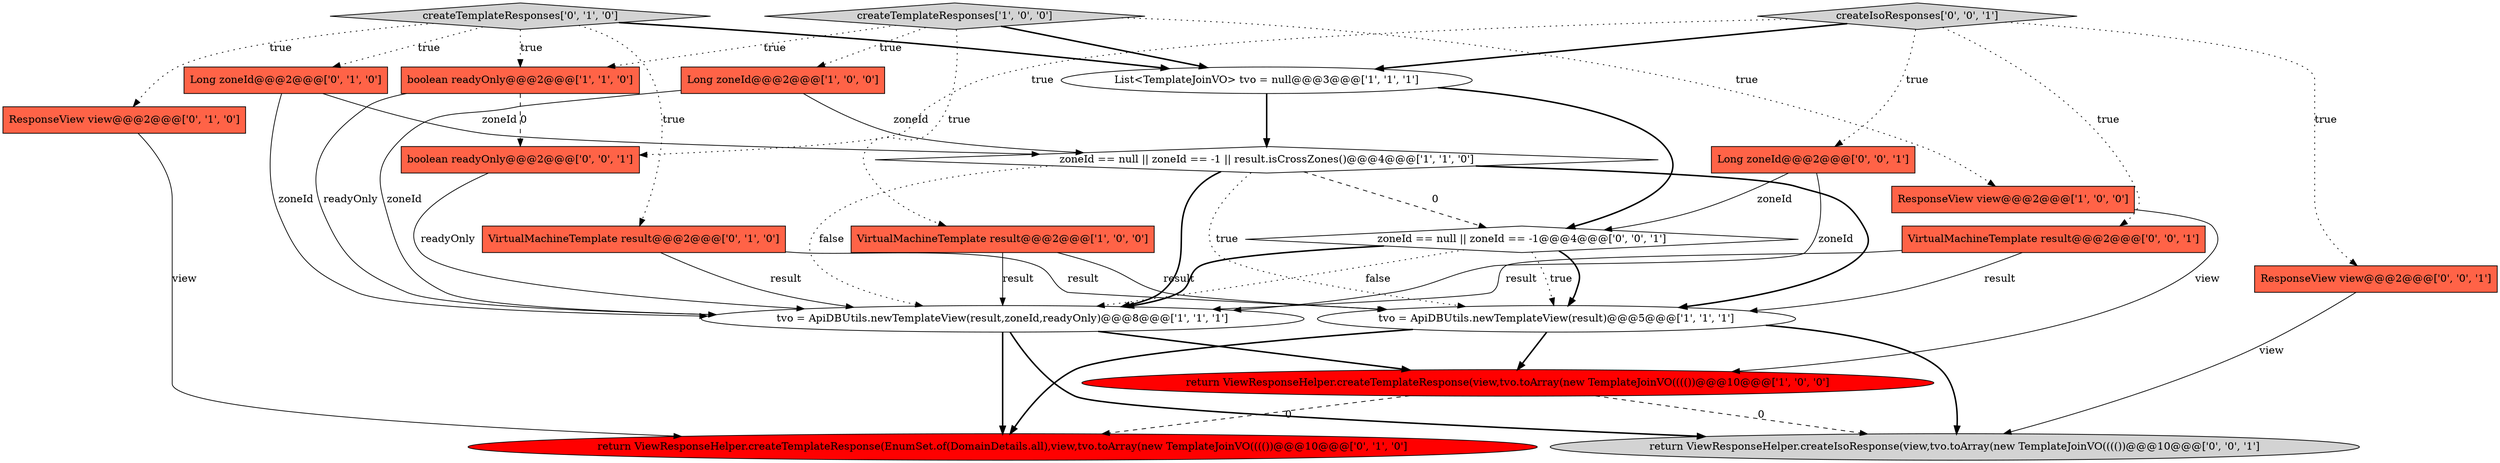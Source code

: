 digraph {
14 [style = filled, label = "createTemplateResponses['0', '1', '0']", fillcolor = lightgray, shape = diamond image = "AAA0AAABBB2BBB"];
13 [style = filled, label = "ResponseView view@@@2@@@['0', '1', '0']", fillcolor = tomato, shape = box image = "AAA0AAABBB2BBB"];
7 [style = filled, label = "tvo = ApiDBUtils.newTemplateView(result,zoneId,readyOnly)@@@8@@@['1', '1', '1']", fillcolor = white, shape = ellipse image = "AAA0AAABBB1BBB"];
6 [style = filled, label = "zoneId == null || zoneId == -1 || result.isCrossZones()@@@4@@@['1', '1', '0']", fillcolor = white, shape = diamond image = "AAA0AAABBB1BBB"];
9 [style = filled, label = "tvo = ApiDBUtils.newTemplateView(result)@@@5@@@['1', '1', '1']", fillcolor = white, shape = ellipse image = "AAA0AAABBB1BBB"];
8 [style = filled, label = "List<TemplateJoinVO> tvo = null@@@3@@@['1', '1', '1']", fillcolor = white, shape = ellipse image = "AAA0AAABBB1BBB"];
21 [style = filled, label = "boolean readyOnly@@@2@@@['0', '0', '1']", fillcolor = tomato, shape = box image = "AAA0AAABBB3BBB"];
12 [style = filled, label = "Long zoneId@@@2@@@['0', '1', '0']", fillcolor = tomato, shape = box image = "AAA0AAABBB2BBB"];
19 [style = filled, label = "Long zoneId@@@2@@@['0', '0', '1']", fillcolor = tomato, shape = box image = "AAA0AAABBB3BBB"];
0 [style = filled, label = "createTemplateResponses['1', '0', '0']", fillcolor = lightgray, shape = diamond image = "AAA0AAABBB1BBB"];
5 [style = filled, label = "return ViewResponseHelper.createTemplateResponse(view,tvo.toArray(new TemplateJoinVO(((())@@@10@@@['1', '0', '0']", fillcolor = red, shape = ellipse image = "AAA1AAABBB1BBB"];
3 [style = filled, label = "ResponseView view@@@2@@@['1', '0', '0']", fillcolor = tomato, shape = box image = "AAA0AAABBB1BBB"];
2 [style = filled, label = "VirtualMachineTemplate result@@@2@@@['1', '0', '0']", fillcolor = tomato, shape = box image = "AAA0AAABBB1BBB"];
10 [style = filled, label = "VirtualMachineTemplate result@@@2@@@['0', '1', '0']", fillcolor = tomato, shape = box image = "AAA0AAABBB2BBB"];
15 [style = filled, label = "VirtualMachineTemplate result@@@2@@@['0', '0', '1']", fillcolor = tomato, shape = box image = "AAA0AAABBB3BBB"];
18 [style = filled, label = "return ViewResponseHelper.createIsoResponse(view,tvo.toArray(new TemplateJoinVO(((())@@@10@@@['0', '0', '1']", fillcolor = lightgray, shape = ellipse image = "AAA0AAABBB3BBB"];
20 [style = filled, label = "ResponseView view@@@2@@@['0', '0', '1']", fillcolor = tomato, shape = box image = "AAA0AAABBB3BBB"];
16 [style = filled, label = "zoneId == null || zoneId == -1@@@4@@@['0', '0', '1']", fillcolor = white, shape = diamond image = "AAA0AAABBB3BBB"];
11 [style = filled, label = "return ViewResponseHelper.createTemplateResponse(EnumSet.of(DomainDetails.all),view,tvo.toArray(new TemplateJoinVO(((())@@@10@@@['0', '1', '0']", fillcolor = red, shape = ellipse image = "AAA1AAABBB2BBB"];
17 [style = filled, label = "createIsoResponses['0', '0', '1']", fillcolor = lightgray, shape = diamond image = "AAA0AAABBB3BBB"];
1 [style = filled, label = "Long zoneId@@@2@@@['1', '0', '0']", fillcolor = tomato, shape = box image = "AAA0AAABBB1BBB"];
4 [style = filled, label = "boolean readyOnly@@@2@@@['1', '1', '0']", fillcolor = tomato, shape = box image = "AAA0AAABBB1BBB"];
17->20 [style = dotted, label="true"];
17->8 [style = bold, label=""];
8->16 [style = bold, label=""];
21->7 [style = solid, label="readyOnly"];
15->7 [style = solid, label="result"];
16->9 [style = dotted, label="true"];
7->11 [style = bold, label=""];
20->18 [style = solid, label="view"];
9->11 [style = bold, label=""];
14->12 [style = dotted, label="true"];
0->4 [style = dotted, label="true"];
16->7 [style = bold, label=""];
12->7 [style = solid, label="zoneId"];
8->6 [style = bold, label=""];
6->7 [style = dotted, label="false"];
5->18 [style = dashed, label="0"];
1->6 [style = solid, label="zoneId"];
10->7 [style = solid, label="result"];
4->21 [style = dashed, label="0"];
19->16 [style = solid, label="zoneId"];
14->10 [style = dotted, label="true"];
2->7 [style = solid, label="result"];
14->13 [style = dotted, label="true"];
15->9 [style = solid, label="result"];
7->5 [style = bold, label=""];
6->16 [style = dashed, label="0"];
17->15 [style = dotted, label="true"];
9->18 [style = bold, label=""];
12->6 [style = solid, label="zoneId"];
3->5 [style = solid, label="view"];
6->9 [style = dotted, label="true"];
5->11 [style = dashed, label="0"];
0->1 [style = dotted, label="true"];
0->8 [style = bold, label=""];
17->19 [style = dotted, label="true"];
9->5 [style = bold, label=""];
7->18 [style = bold, label=""];
2->9 [style = solid, label="result"];
14->8 [style = bold, label=""];
10->9 [style = solid, label="result"];
1->7 [style = solid, label="zoneId"];
0->3 [style = dotted, label="true"];
0->2 [style = dotted, label="true"];
16->7 [style = dotted, label="false"];
6->9 [style = bold, label=""];
6->7 [style = bold, label=""];
14->4 [style = dotted, label="true"];
17->21 [style = dotted, label="true"];
16->9 [style = bold, label=""];
19->7 [style = solid, label="zoneId"];
13->11 [style = solid, label="view"];
4->7 [style = solid, label="readyOnly"];
}
